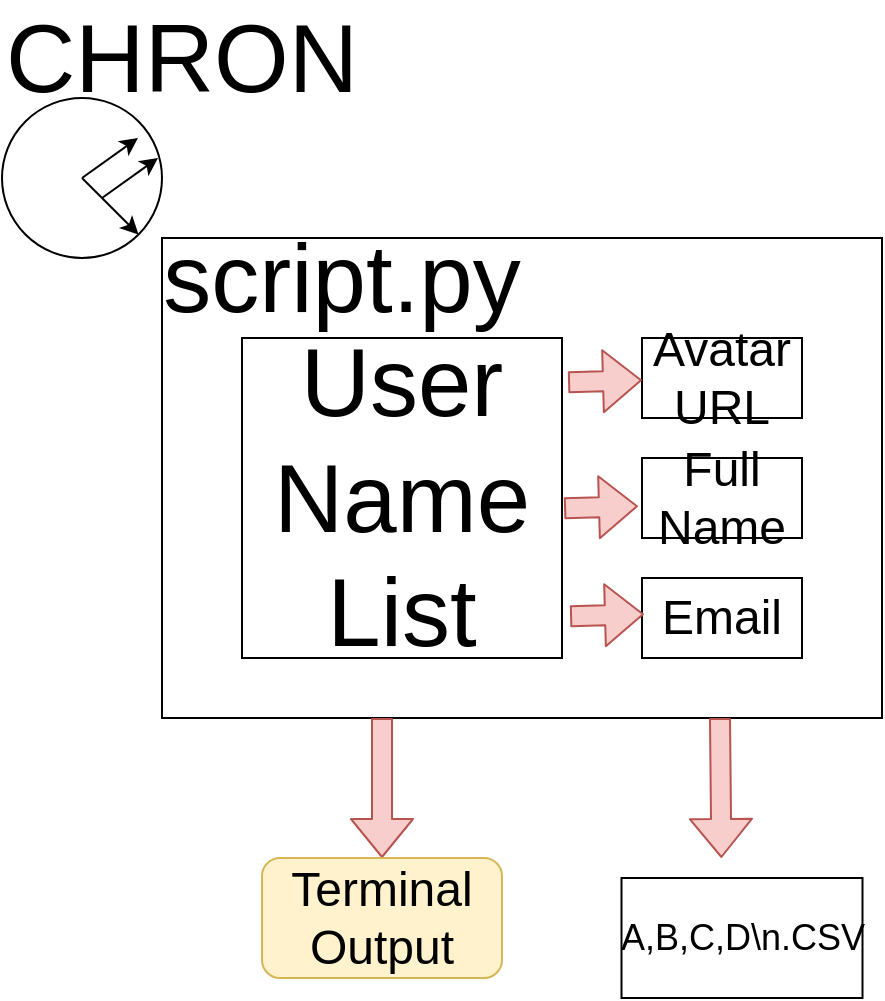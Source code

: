 <mxfile version="13.0.1" type="device"><diagram id="prtHgNgQTEPvFCAcTncT" name="Page-1"><mxGraphModel dx="717" dy="379" grid="1" gridSize="10" guides="1" tooltips="1" connect="1" arrows="1" fold="1" page="1" pageScale="1" pageWidth="827" pageHeight="1169" math="0" shadow="0"><root><mxCell id="0"/><mxCell id="1" parent="0"/><mxCell id="Q6SwIB_WYkAFjkKZJc1Q-9" value="" style="rounded=0;whiteSpace=wrap;html=1;" vertex="1" parent="1"><mxGeometry x="200" y="230" width="360" height="240" as="geometry"/></mxCell><mxCell id="Q6SwIB_WYkAFjkKZJc1Q-5" value="&lt;font&gt;&lt;font style=&quot;font-size: 48px&quot;&gt;User&lt;br&gt;Name&lt;br&gt;List&lt;/font&gt;&lt;br&gt;&lt;/font&gt;" style="whiteSpace=wrap;html=1;aspect=fixed;" vertex="1" parent="1"><mxGeometry x="240" y="280" width="160" height="160" as="geometry"/></mxCell><mxCell id="Q6SwIB_WYkAFjkKZJc1Q-6" value="&lt;font style=&quot;font-size: 24px&quot;&gt;Avatar URL&lt;/font&gt;" style="rounded=0;whiteSpace=wrap;html=1;" vertex="1" parent="1"><mxGeometry x="440" y="280" width="80" height="40" as="geometry"/></mxCell><mxCell id="Q6SwIB_WYkAFjkKZJc1Q-7" value="&lt;font style=&quot;font-size: 24px&quot;&gt;Full&lt;br&gt;Name&lt;br&gt;&lt;/font&gt;" style="rounded=0;whiteSpace=wrap;html=1;" vertex="1" parent="1"><mxGeometry x="440" y="340" width="80" height="40" as="geometry"/></mxCell><mxCell id="Q6SwIB_WYkAFjkKZJc1Q-8" value="&lt;font style=&quot;font-size: 24px&quot;&gt;Email&lt;/font&gt;" style="rounded=0;whiteSpace=wrap;html=1;" vertex="1" parent="1"><mxGeometry x="440" y="400" width="80" height="40" as="geometry"/></mxCell><mxCell id="Q6SwIB_WYkAFjkKZJc1Q-10" value="&lt;font style=&quot;font-size: 48px&quot;&gt;script.py&lt;/font&gt;" style="text;html=1;strokeColor=none;fillColor=none;align=center;verticalAlign=middle;whiteSpace=wrap;rounded=0;" vertex="1" parent="1"><mxGeometry x="240" y="240" width="100" height="20" as="geometry"/></mxCell><mxCell id="Q6SwIB_WYkAFjkKZJc1Q-13" value="" style="shape=flexArrow;endArrow=classic;html=1;exitX=1.019;exitY=0.138;exitDx=0;exitDy=0;exitPerimeter=0;fillColor=#f8cecc;strokeColor=#b85450;" edge="1" parent="1" source="Q6SwIB_WYkAFjkKZJc1Q-5" target="Q6SwIB_WYkAFjkKZJc1Q-6"><mxGeometry width="50" height="50" relative="1" as="geometry"><mxPoint x="340" y="320" as="sourcePoint"/><mxPoint x="390" y="140" as="targetPoint"/></mxGeometry></mxCell><mxCell id="Q6SwIB_WYkAFjkKZJc1Q-15" value="" style="shape=flexArrow;endArrow=classic;html=1;exitX=1.019;exitY=0.138;exitDx=0;exitDy=0;exitPerimeter=0;fillColor=#f8cecc;strokeColor=#b85450;" edge="1" parent="1"><mxGeometry width="50" height="50" relative="1" as="geometry"><mxPoint x="401.04" y="365.08" as="sourcePoint"/><mxPoint x="438" y="364.081" as="targetPoint"/></mxGeometry></mxCell><mxCell id="Q6SwIB_WYkAFjkKZJc1Q-16" value="" style="shape=flexArrow;endArrow=classic;html=1;exitX=1.019;exitY=0.138;exitDx=0;exitDy=0;exitPerimeter=0;fillColor=#f8cecc;strokeColor=#b85450;" edge="1" parent="1"><mxGeometry width="50" height="50" relative="1" as="geometry"><mxPoint x="404.04" y="419.08" as="sourcePoint"/><mxPoint x="441" y="418.081" as="targetPoint"/></mxGeometry></mxCell><mxCell id="Q6SwIB_WYkAFjkKZJc1Q-19" value="" style="shape=flexArrow;endArrow=classic;html=1;fillColor=#f8cecc;strokeColor=#b85450;" edge="1" parent="1"><mxGeometry width="50" height="50" relative="1" as="geometry"><mxPoint x="310" y="470" as="sourcePoint"/><mxPoint x="310" y="540" as="targetPoint"/></mxGeometry></mxCell><mxCell id="Q6SwIB_WYkAFjkKZJc1Q-20" value="" style="shape=flexArrow;endArrow=classic;html=1;fillColor=#f8cecc;strokeColor=#b85450;exitX=0.775;exitY=1;exitDx=0;exitDy=0;exitPerimeter=0;" edge="1" parent="1" source="Q6SwIB_WYkAFjkKZJc1Q-9"><mxGeometry width="50" height="50" relative="1" as="geometry"><mxPoint x="479.75" y="500" as="sourcePoint"/><mxPoint x="479.7" y="540" as="targetPoint"/></mxGeometry></mxCell><mxCell id="Q6SwIB_WYkAFjkKZJc1Q-22" value="&lt;font style=&quot;font-size: 18px&quot;&gt;A,B,C,D\n.CSV&lt;/font&gt;" style="rounded=0;whiteSpace=wrap;html=1;movable=0;resizable=0;rotatable=0;deletable=0;editable=0;connectable=0;" vertex="1" parent="1"><mxGeometry x="429.75" y="550" width="120.5" height="60" as="geometry"/></mxCell><mxCell id="Q6SwIB_WYkAFjkKZJc1Q-24" value="&lt;font style=&quot;font-size: 24px&quot;&gt;Terminal&lt;br&gt;Output&lt;/font&gt;" style="rounded=1;whiteSpace=wrap;html=1;fillColor=#fff2cc;strokeColor=#d6b656;" vertex="1" parent="1"><mxGeometry x="250" y="540" width="120" height="60" as="geometry"/></mxCell><mxCell id="Q6SwIB_WYkAFjkKZJc1Q-25" value="" style="ellipse;whiteSpace=wrap;html=1;" vertex="1" parent="1"><mxGeometry x="120" y="160" width="80" height="80" as="geometry"/></mxCell><mxCell id="Q6SwIB_WYkAFjkKZJc1Q-31" value="" style="endArrow=classic;html=1;movable=1;resizable=1;rotatable=1;deletable=1;editable=1;connectable=1;" edge="1" parent="1"><mxGeometry width="50" height="50" relative="1" as="geometry"><mxPoint x="160" y="200" as="sourcePoint"/><mxPoint x="188" y="180" as="targetPoint"/></mxGeometry></mxCell><mxCell id="Q6SwIB_WYkAFjkKZJc1Q-32" value="" style="endArrow=classic;html=1;movable=0;resizable=0;rotatable=0;deletable=0;editable=0;connectable=0;entryX=1;entryY=1;entryDx=0;entryDy=0;" edge="1" parent="1" target="Q6SwIB_WYkAFjkKZJc1Q-25"><mxGeometry width="50" height="50" relative="1" as="geometry"><mxPoint x="160" y="200" as="sourcePoint"/><mxPoint x="198" y="190" as="targetPoint"/></mxGeometry></mxCell><mxCell id="Q6SwIB_WYkAFjkKZJc1Q-33" value="&lt;font style=&quot;font-size: 48px&quot;&gt;CHRON&lt;/font&gt;" style="text;html=1;strokeColor=none;fillColor=none;align=center;verticalAlign=middle;whiteSpace=wrap;rounded=0;" vertex="1" parent="1"><mxGeometry x="190" y="130" width="40" height="20" as="geometry"/></mxCell><mxCell id="Q6SwIB_WYkAFjkKZJc1Q-35" value="" style="endArrow=classic;html=1;movable=0;resizable=0;rotatable=0;deletable=0;editable=0;connectable=0;" edge="1" parent="1"><mxGeometry width="50" height="50" relative="1" as="geometry"><mxPoint x="170" y="210" as="sourcePoint"/><mxPoint x="198" y="190" as="targetPoint"/></mxGeometry></mxCell></root></mxGraphModel></diagram></mxfile>